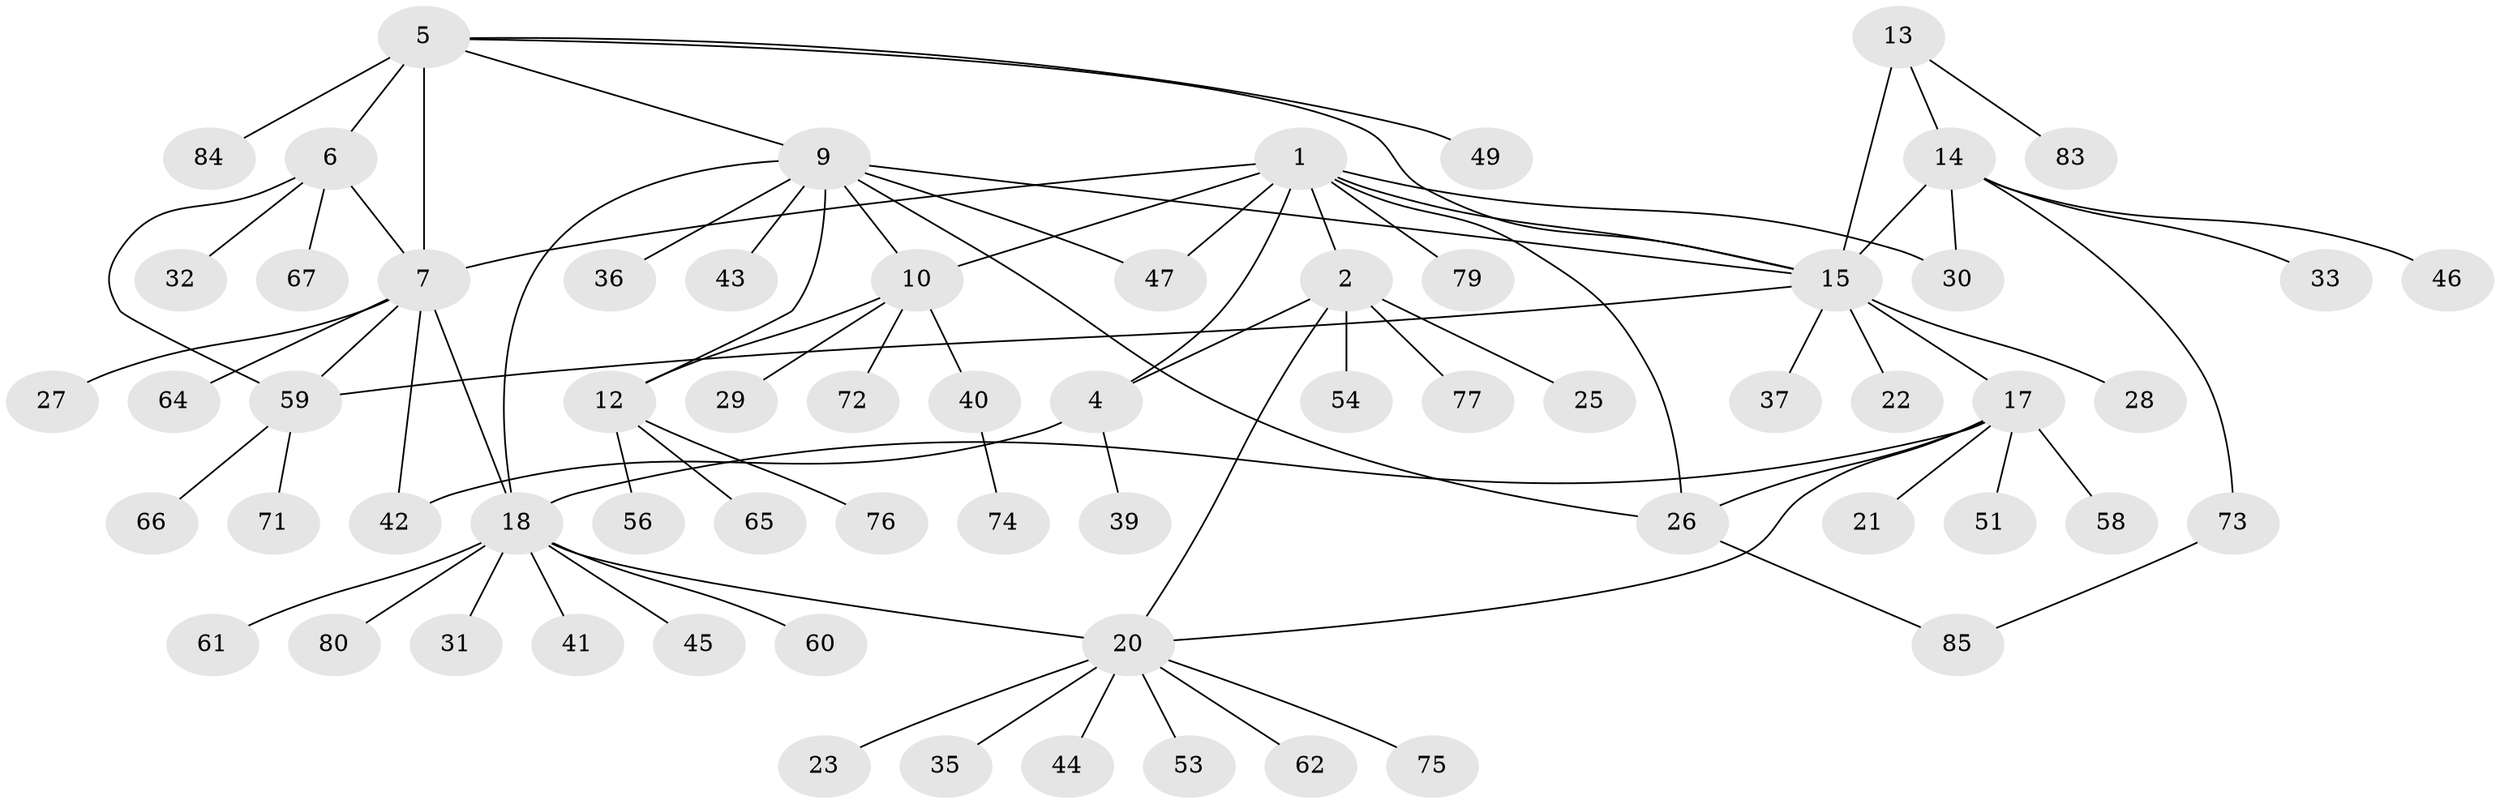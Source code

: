// Generated by graph-tools (version 1.1) at 2025/24/03/03/25 07:24:10]
// undirected, 65 vertices, 83 edges
graph export_dot {
graph [start="1"]
  node [color=gray90,style=filled];
  1 [super="+3"];
  2 [super="+24"];
  4 [super="+48"];
  5 [super="+8"];
  6 [super="+55"];
  7 [super="+78"];
  9 [super="+11"];
  10 [super="+57"];
  12;
  13 [super="+69"];
  14 [super="+70"];
  15 [super="+16"];
  17 [super="+50"];
  18 [super="+19"];
  20 [super="+34"];
  21;
  22;
  23;
  25;
  26 [super="+38"];
  27;
  28;
  29;
  30;
  31;
  32;
  33;
  35;
  36 [super="+63"];
  37;
  39;
  40;
  41;
  42;
  43 [super="+52"];
  44;
  45;
  46;
  47;
  49;
  51;
  53;
  54;
  56;
  58;
  59 [super="+68"];
  60;
  61;
  62;
  64 [super="+81"];
  65 [super="+82"];
  66;
  67;
  71;
  72;
  73;
  74;
  75;
  76;
  77;
  79;
  80;
  83;
  84;
  85;
  1 -- 2 [weight=2];
  1 -- 4 [weight=2];
  1 -- 10;
  1 -- 15;
  1 -- 26;
  1 -- 47;
  1 -- 7;
  1 -- 30;
  1 -- 79;
  2 -- 4;
  2 -- 20;
  2 -- 54;
  2 -- 77;
  2 -- 25;
  4 -- 39;
  4 -- 42;
  5 -- 6 [weight=2];
  5 -- 7 [weight=2];
  5 -- 49;
  5 -- 84;
  5 -- 15;
  5 -- 9;
  6 -- 7;
  6 -- 32;
  6 -- 67;
  6 -- 59;
  7 -- 27;
  7 -- 42;
  7 -- 59;
  7 -- 64;
  7 -- 18;
  9 -- 10 [weight=2];
  9 -- 12 [weight=2];
  9 -- 36;
  9 -- 43;
  9 -- 15;
  9 -- 47;
  9 -- 26;
  9 -- 18;
  10 -- 12;
  10 -- 29;
  10 -- 40;
  10 -- 72;
  12 -- 56;
  12 -- 65;
  12 -- 76;
  13 -- 14;
  13 -- 15 [weight=2];
  13 -- 83;
  14 -- 15 [weight=2];
  14 -- 30;
  14 -- 33;
  14 -- 46;
  14 -- 73;
  15 -- 28;
  15 -- 37;
  15 -- 59;
  15 -- 17;
  15 -- 22;
  17 -- 18 [weight=2];
  17 -- 20;
  17 -- 21;
  17 -- 26;
  17 -- 51;
  17 -- 58;
  18 -- 20 [weight=2];
  18 -- 60;
  18 -- 80;
  18 -- 41;
  18 -- 45;
  18 -- 61;
  18 -- 31;
  20 -- 23;
  20 -- 35;
  20 -- 53;
  20 -- 75;
  20 -- 62;
  20 -- 44;
  26 -- 85;
  40 -- 74;
  59 -- 66;
  59 -- 71;
  73 -- 85;
}

